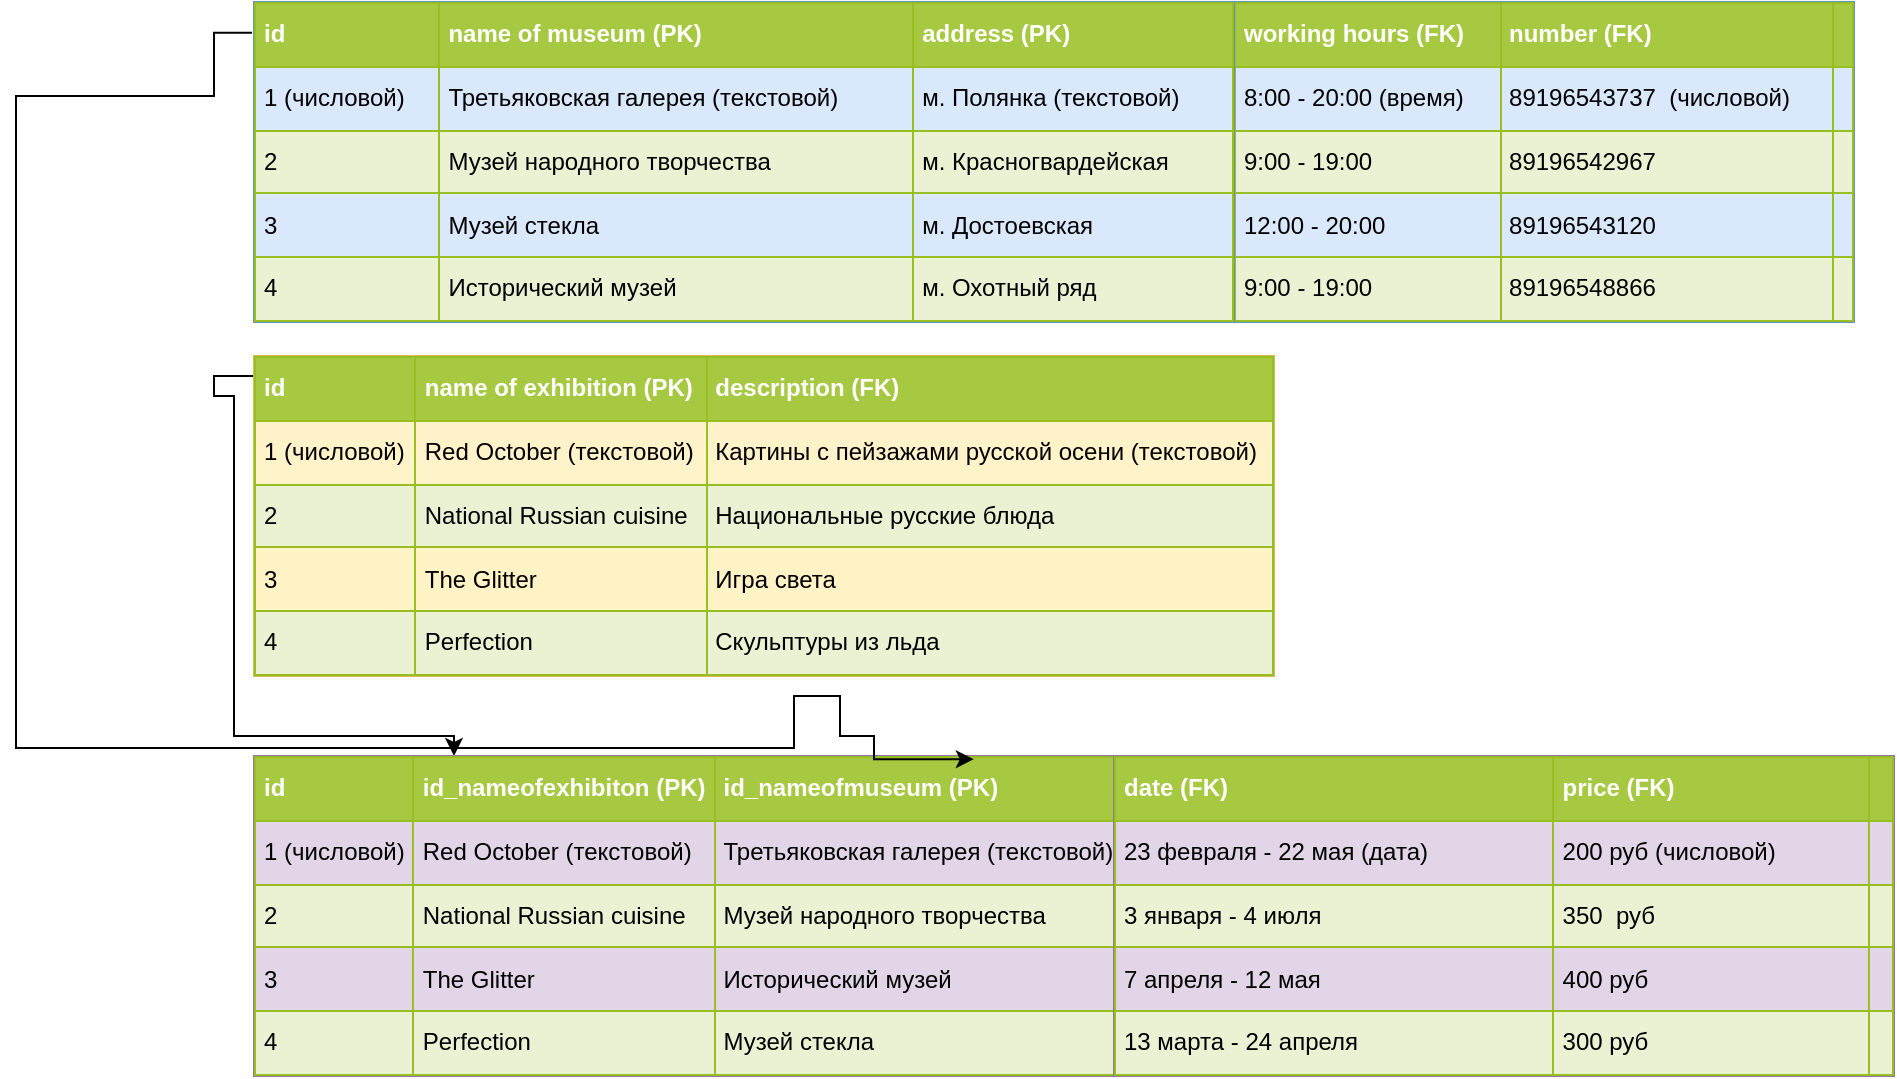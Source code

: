 <mxfile type="github" version="12.7.4">
  <diagram id="ke7XoHflBV4eXpuMuqaa" name="Page-1">
    <mxGraphModel grid="1" shadow="0" math="0" pageHeight="1169" pageWidth="827" pageScale="1" page="1" fold="1" arrows="1" connect="1" tooltips="1" guides="1" gridSize="10" dy="576" dx="1038">
      <root>
        <mxCell id="0" />
        <mxCell id="1" parent="0" />
        <mxCell id="xIkqlbwyr2IS6F9TEkII-3" value="&lt;table width=&quot;100%&quot; style=&quot;width: 100% ; height: 100% ; border-collapse: collapse&quot; border=&quot;1&quot; cellpadding=&quot;4&quot;&gt;&lt;tbody&gt;&lt;tr style=&quot;background-color: #a7c942 ; color: #ffffff ; border: 1px solid #98bf21&quot;&gt;&lt;th align=&quot;left&quot;&gt;working hours (FK)&lt;/th&gt;&lt;th align=&quot;left&quot;&gt;number (FK)&lt;/th&gt;&lt;th align=&quot;left&quot;&gt;&lt;br&gt;&lt;/th&gt;&lt;/tr&gt;&lt;tr style=&quot;border: 1px solid #98bf21&quot;&gt;&lt;td&gt;8:00 - 20:00 (время)&lt;/td&gt;&lt;td&gt;89196543737&amp;nbsp; (числовой)&lt;/td&gt;&lt;td&gt;&lt;br&gt;&lt;/td&gt;&lt;/tr&gt;&lt;tr style=&quot;background-color: #eaf2d3 ; border: 1px solid #98bf21&quot;&gt;&lt;td&gt;9:00 - 19:00&lt;/td&gt;&lt;td&gt;89196542967&lt;/td&gt;&lt;td&gt;&lt;br&gt;&lt;/td&gt;&lt;/tr&gt;&lt;tr style=&quot;border: 1px solid #98bf21&quot;&gt;&lt;td&gt;12:00 - 20:00&lt;/td&gt;&lt;td&gt;89196543120&lt;/td&gt;&lt;td&gt;&lt;br&gt;&lt;/td&gt;&lt;/tr&gt;&lt;tr style=&quot;background-color: #eaf2d3 ; border: 1px solid #98bf21&quot;&gt;&lt;td&gt;9:00 - 19:00&lt;/td&gt;&lt;td&gt;89196548866&lt;/td&gt;&lt;td&gt;&lt;br&gt;&lt;/td&gt;&lt;/tr&gt;&lt;/tbody&gt;&lt;/table&gt;" parent="1" vertex="1" style="text;html=1;strokeColor=#6c8ebf;fillColor=#dae8fc;overflow=fill;rounded=0;">
          <mxGeometry as="geometry" height="160" width="310" y="323" x="660" />
        </mxCell>
        <mxCell id="xIkqlbwyr2IS6F9TEkII-10" parent="1" style="edgeStyle=orthogonalEdgeStyle;rounded=0;orthogonalLoop=1;jettySize=auto;html=1;" edge="1" source="xIkqlbwyr2IS6F9TEkII-6">
          <mxGeometry as="geometry" relative="1">
            <mxPoint as="targetPoint" y="700" x="270" />
            <Array as="points">
              <mxPoint y="510" x="150" />
              <mxPoint y="520" x="150" />
              <mxPoint y="520" x="160" />
              <mxPoint y="690" x="160" />
            </Array>
          </mxGeometry>
        </mxCell>
        <mxCell id="xIkqlbwyr2IS6F9TEkII-6" value="&lt;table width=&quot;100%&quot; style=&quot;width: 100% ; height: 100% ; border-collapse: collapse&quot; border=&quot;1&quot; cellpadding=&quot;4&quot;&gt;&lt;tbody&gt;&lt;tr style=&quot;background-color: #a7c942 ; color: #ffffff ; border: 1px solid #98bf21&quot;&gt;&lt;th align=&quot;left&quot;&gt;id&lt;/th&gt;&lt;th align=&quot;left&quot;&gt;name of exhibition (PK)&lt;/th&gt;&lt;th align=&quot;left&quot;&gt;description (FK)&lt;/th&gt;&lt;/tr&gt;&lt;tr style=&quot;border: 1px solid #98bf21&quot;&gt;&lt;td&gt;1 (числовой)&lt;/td&gt;&lt;td&gt;Red October (текстовой)&lt;/td&gt;&lt;td&gt;Картины с пейзажами русской осени (текстовой)&lt;/td&gt;&lt;/tr&gt;&lt;tr style=&quot;background-color: #eaf2d3 ; border: 1px solid #98bf21&quot;&gt;&lt;td&gt;2&lt;/td&gt;&lt;td&gt;National Russian cuisine&lt;/td&gt;&lt;td&gt;Национальные русские блюда&lt;/td&gt;&lt;/tr&gt;&lt;tr style=&quot;border: 1px solid #98bf21&quot;&gt;&lt;td&gt;3&lt;/td&gt;&lt;td&gt;The Glitter&lt;/td&gt;&lt;td&gt;Игра света&lt;/td&gt;&lt;/tr&gt;&lt;tr style=&quot;background-color: #eaf2d3 ; border: 1px solid #98bf21&quot;&gt;&lt;td&gt;4&lt;/td&gt;&lt;td&gt;Perfection&lt;/td&gt;&lt;td&gt;Скульптуры из льда&lt;/td&gt;&lt;/tr&gt;&lt;/tbody&gt;&lt;/table&gt;" parent="1" vertex="1" style="text;html=1;strokeColor=#d6b656;fillColor=#fff2cc;overflow=fill;rounded=0;gradientColor=#FFF4C3;">
          <mxGeometry as="geometry" height="160" width="510" y="500" x="170" />
        </mxCell>
        <mxCell id="xIkqlbwyr2IS6F9TEkII-7" value="&lt;table width=&quot;100%&quot; style=&quot;width: 100% ; height: 100% ; border-collapse: collapse&quot; border=&quot;1&quot; cellpadding=&quot;4&quot;&gt;&lt;tbody&gt;&lt;tr style=&quot;background-color: #a7c942 ; color: #ffffff ; border: 1px solid #98bf21&quot;&gt;&lt;th align=&quot;left&quot;&gt;id&lt;/th&gt;&lt;th align=&quot;left&quot;&gt;id_nameofexhibiton (PK)&lt;/th&gt;&lt;th align=&quot;left&quot;&gt;id_nameofmuseum (PK)&lt;/th&gt;&lt;/tr&gt;&lt;tr style=&quot;border: 1px solid #98bf21&quot;&gt;&lt;td&gt;1 (числовой)&lt;/td&gt;&lt;td&gt;Red October (текстовой)&lt;/td&gt;&lt;td&gt;Третьяковская галерея (текстовой)&lt;/td&gt;&lt;/tr&gt;&lt;tr style=&quot;background-color: #eaf2d3 ; border: 1px solid #98bf21&quot;&gt;&lt;td&gt;2&lt;/td&gt;&lt;td&gt;National Russian cuisine&lt;/td&gt;&lt;td&gt;Музей народного творчества&lt;/td&gt;&lt;/tr&gt;&lt;tr style=&quot;border: 1px solid #98bf21&quot;&gt;&lt;td&gt;3&lt;/td&gt;&lt;td&gt;The Glitter&lt;/td&gt;&lt;td&gt;Исторический музей&lt;/td&gt;&lt;/tr&gt;&lt;tr style=&quot;background-color: #eaf2d3 ; border: 1px solid #98bf21&quot;&gt;&lt;td&gt;4&lt;/td&gt;&lt;td&gt;Perfection&lt;/td&gt;&lt;td&gt;Музей стекла&lt;/td&gt;&lt;/tr&gt;&lt;/tbody&gt;&lt;/table&gt;" parent="1" vertex="1" style="text;html=1;strokeColor=#9673a6;fillColor=#e1d5e7;overflow=fill;rounded=0;">
          <mxGeometry as="geometry" height="160" width="430" y="700" x="170" />
        </mxCell>
        <mxCell id="xIkqlbwyr2IS6F9TEkII-8" value="&lt;table width=&quot;100%&quot; style=&quot;width: 100% ; height: 100% ; border-collapse: collapse&quot; border=&quot;1&quot; cellpadding=&quot;4&quot;&gt;&lt;tbody&gt;&lt;tr style=&quot;background-color: #a7c942 ; color: #ffffff ; border: 1px solid #98bf21&quot;&gt;&lt;th align=&quot;left&quot;&gt;date (FK)&lt;/th&gt;&lt;th align=&quot;left&quot;&gt;price (FK)&lt;/th&gt;&lt;th align=&quot;left&quot;&gt;&lt;br&gt;&lt;/th&gt;&lt;/tr&gt;&lt;tr style=&quot;border: 1px solid #98bf21&quot;&gt;&lt;td&gt;23 февраля - 22 мая (дата)&lt;/td&gt;&lt;td&gt;200 руб (числовой)&lt;/td&gt;&lt;td&gt;&lt;br&gt;&lt;/td&gt;&lt;/tr&gt;&lt;tr style=&quot;background-color: #eaf2d3 ; border: 1px solid #98bf21&quot;&gt;&lt;td&gt;3 января - 4 июля&lt;/td&gt;&lt;td&gt;350&amp;nbsp; руб&lt;/td&gt;&lt;td&gt;&lt;br&gt;&lt;/td&gt;&lt;/tr&gt;&lt;tr style=&quot;border: 1px solid #98bf21&quot;&gt;&lt;td&gt;7 апреля - 12 мая&lt;/td&gt;&lt;td&gt;400 руб&lt;/td&gt;&lt;td&gt;&lt;br&gt;&lt;/td&gt;&lt;/tr&gt;&lt;tr style=&quot;background-color: #eaf2d3 ; border: 1px solid #98bf21&quot;&gt;&lt;td&gt;13 марта - 24 апреля&lt;/td&gt;&lt;td&gt;300 руб&lt;/td&gt;&lt;td&gt;&lt;br&gt;&lt;/td&gt;&lt;/tr&gt;&lt;/tbody&gt;&lt;/table&gt;" parent="1" vertex="1" style="text;html=1;strokeColor=#9673a6;fillColor=#e1d5e7;overflow=fill;rounded=0;">
          <mxGeometry as="geometry" height="160" width="390" y="700" x="600" />
        </mxCell>
        <mxCell id="xIkqlbwyr2IS6F9TEkII-9" parent="1" style="edgeStyle=orthogonalEdgeStyle;rounded=0;orthogonalLoop=1;jettySize=auto;html=1;exitX=-0.002;exitY=0.096;exitDx=0;exitDy=0;exitPerimeter=0;entryX=0.837;entryY=0.01;entryDx=0;entryDy=0;entryPerimeter=0;" edge="1" target="xIkqlbwyr2IS6F9TEkII-7" source="xIkqlbwyr2IS6F9TEkII-1">
          <mxGeometry as="geometry" relative="1">
            <mxPoint as="targetPoint" y="670" x="370" />
            <Array as="points">
              <mxPoint y="338" x="150" />
              <mxPoint y="370" x="150" />
              <mxPoint y="370" x="51" />
              <mxPoint y="696" x="51" />
              <mxPoint y="696" x="440" />
              <mxPoint y="670" x="440" />
              <mxPoint y="670" x="463" />
              <mxPoint y="690" x="463" />
              <mxPoint y="690" x="480" />
            </Array>
          </mxGeometry>
        </mxCell>
        <mxCell id="xIkqlbwyr2IS6F9TEkII-1" value="&lt;table width=&quot;100%&quot; style=&quot;width: 100% ; height: 100% ; border-collapse: collapse&quot; border=&quot;1&quot; cellpadding=&quot;4&quot;&gt;&lt;tbody&gt;&lt;tr style=&quot;background-color: #a7c942 ; color: #ffffff ; border: 1px solid #98bf21&quot;&gt;&lt;th align=&quot;left&quot;&gt;id&lt;/th&gt;&lt;th align=&quot;left&quot;&gt;name of museum (PK)&lt;/th&gt;&lt;th align=&quot;left&quot;&gt;address (PK)&lt;/th&gt;&lt;/tr&gt;&lt;tr style=&quot;border: 1px solid #98bf21&quot;&gt;&lt;td&gt;1 (числовой)&lt;/td&gt;&lt;td&gt;Третьяковская галерея (текстовой)&lt;/td&gt;&lt;td&gt;м. Полянка (текстовой)&lt;/td&gt;&lt;/tr&gt;&lt;tr style=&quot;background-color: #eaf2d3 ; border: 1px solid #98bf21&quot;&gt;&lt;td&gt;2&lt;/td&gt;&lt;td&gt;Музей народного творчества&lt;/td&gt;&lt;td&gt;м. Красногвардейская&lt;/td&gt;&lt;/tr&gt;&lt;tr style=&quot;border: 1px solid #98bf21&quot;&gt;&lt;td&gt;3&lt;/td&gt;&lt;td&gt;Музей стекла&lt;/td&gt;&lt;td&gt;м. Достоевская&lt;/td&gt;&lt;/tr&gt;&lt;tr style=&quot;background-color: #eaf2d3 ; border: 1px solid #98bf21&quot;&gt;&lt;td&gt;4&lt;/td&gt;&lt;td&gt;Исторический музей&lt;/td&gt;&lt;td&gt;м. Охотный ряд&lt;/td&gt;&lt;/tr&gt;&lt;/tbody&gt;&lt;/table&gt;" parent="1" vertex="1" style="text;html=1;overflow=fill;rounded=0;fillColor=#dae8fc;strokeColor=#6c8ebf;">
          <mxGeometry as="geometry" height="160" width="490" y="323" x="170" />
        </mxCell>
      </root>
    </mxGraphModel>
  </diagram>
</mxfile>
